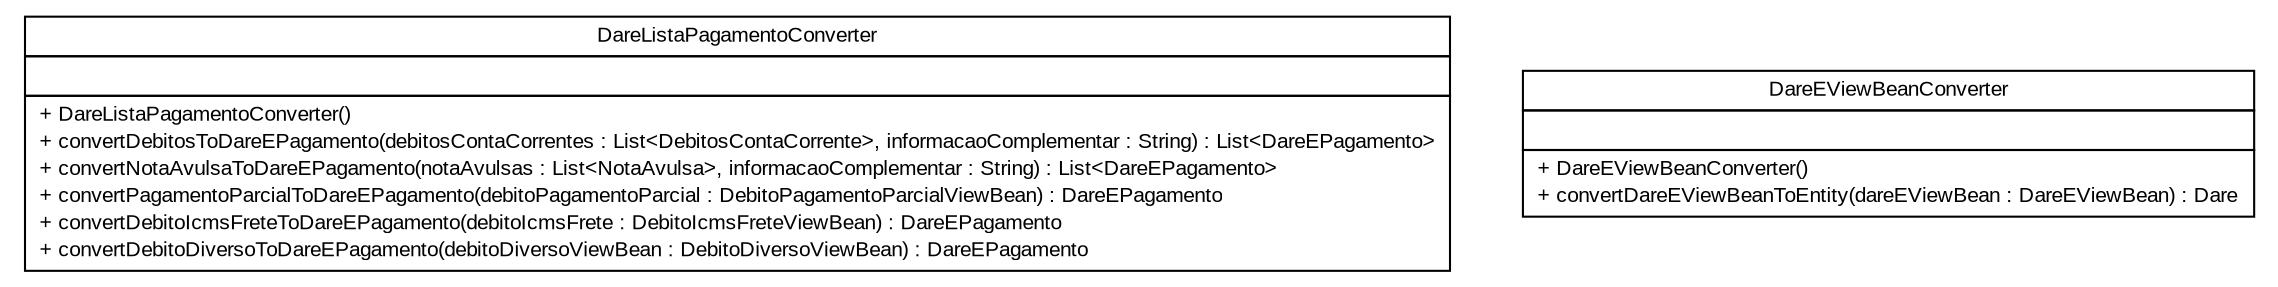 #!/usr/local/bin/dot
#
# Class diagram 
# Generated by UMLGraph version R5_6 (http://www.umlgraph.org/)
#

digraph G {
	edge [fontname="arial",fontsize=10,labelfontname="arial",labelfontsize=10];
	node [fontname="arial",fontsize=10,shape=plaintext];
	nodesep=0.25;
	ranksep=0.5;
	// br.gov.to.sefaz.arr.parametros.managedbean.converter.DareListaPagamentoConverter
	c208959 [label=<<table title="br.gov.to.sefaz.arr.parametros.managedbean.converter.DareListaPagamentoConverter" border="0" cellborder="1" cellspacing="0" cellpadding="2" port="p" href="./DareListaPagamentoConverter.html">
		<tr><td><table border="0" cellspacing="0" cellpadding="1">
<tr><td align="center" balign="center"> DareListaPagamentoConverter </td></tr>
		</table></td></tr>
		<tr><td><table border="0" cellspacing="0" cellpadding="1">
<tr><td align="left" balign="left">  </td></tr>
		</table></td></tr>
		<tr><td><table border="0" cellspacing="0" cellpadding="1">
<tr><td align="left" balign="left"> + DareListaPagamentoConverter() </td></tr>
<tr><td align="left" balign="left"> + convertDebitosToDareEPagamento(debitosContaCorrentes : List&lt;DebitosContaCorrente&gt;, informacaoComplementar : String) : List&lt;DareEPagamento&gt; </td></tr>
<tr><td align="left" balign="left"> + convertNotaAvulsaToDareEPagamento(notaAvulsas : List&lt;NotaAvulsa&gt;, informacaoComplementar : String) : List&lt;DareEPagamento&gt; </td></tr>
<tr><td align="left" balign="left"> + convertPagamentoParcialToDareEPagamento(debitoPagamentoParcial : DebitoPagamentoParcialViewBean) : DareEPagamento </td></tr>
<tr><td align="left" balign="left"> + convertDebitoIcmsFreteToDareEPagamento(debitoIcmsFrete : DebitoIcmsFreteViewBean) : DareEPagamento </td></tr>
<tr><td align="left" balign="left"> + convertDebitoDiversoToDareEPagamento(debitoDiversoViewBean : DebitoDiversoViewBean) : DareEPagamento </td></tr>
		</table></td></tr>
		</table>>, URL="./DareListaPagamentoConverter.html", fontname="arial", fontcolor="black", fontsize=10.0];
	// br.gov.to.sefaz.arr.parametros.managedbean.converter.DareEViewBeanConverter
	c208960 [label=<<table title="br.gov.to.sefaz.arr.parametros.managedbean.converter.DareEViewBeanConverter" border="0" cellborder="1" cellspacing="0" cellpadding="2" port="p" href="./DareEViewBeanConverter.html">
		<tr><td><table border="0" cellspacing="0" cellpadding="1">
<tr><td align="center" balign="center"> DareEViewBeanConverter </td></tr>
		</table></td></tr>
		<tr><td><table border="0" cellspacing="0" cellpadding="1">
<tr><td align="left" balign="left">  </td></tr>
		</table></td></tr>
		<tr><td><table border="0" cellspacing="0" cellpadding="1">
<tr><td align="left" balign="left"> + DareEViewBeanConverter() </td></tr>
<tr><td align="left" balign="left"> + convertDareEViewBeanToEntity(dareEViewBean : DareEViewBean) : Dare </td></tr>
		</table></td></tr>
		</table>>, URL="./DareEViewBeanConverter.html", fontname="arial", fontcolor="black", fontsize=10.0];
}

